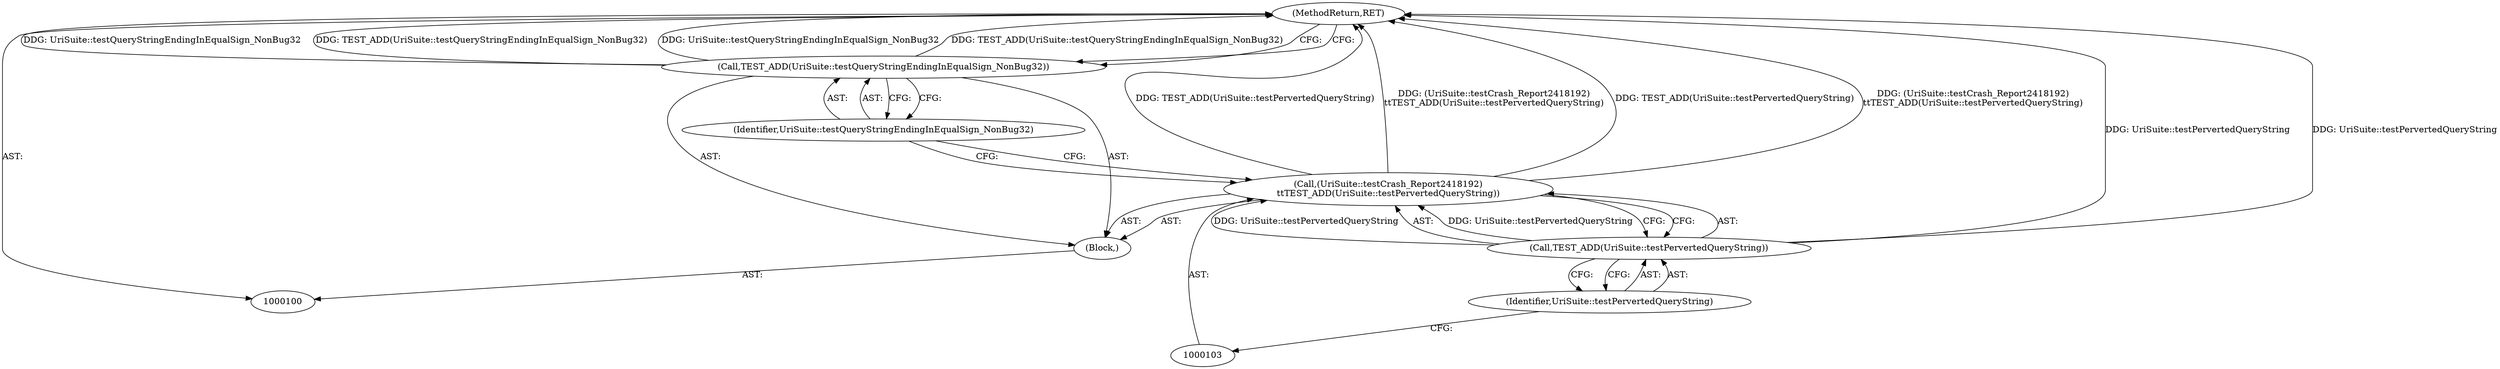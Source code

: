 digraph "0_uriparser_864f5d4c127def386dd5cc926ad96934b297f04e_0" {
"1000108" [label="(MethodReturn,RET)"];
"1000101" [label="(Block,)"];
"1000102" [label="(Call,(UriSuite::testCrash_Report2418192)\n\t\tTEST_ADD(UriSuite::testPervertedQueryString))"];
"1000105" [label="(Identifier,UriSuite::testPervertedQueryString)"];
"1000104" [label="(Call,TEST_ADD(UriSuite::testPervertedQueryString))"];
"1000107" [label="(Identifier,UriSuite::testQueryStringEndingInEqualSign_NonBug32)"];
"1000106" [label="(Call,TEST_ADD(UriSuite::testQueryStringEndingInEqualSign_NonBug32))"];
"1000108" -> "1000100"  [label="AST: "];
"1000108" -> "1000106"  [label="CFG: "];
"1000106" -> "1000108"  [label="DDG: UriSuite::testQueryStringEndingInEqualSign_NonBug32"];
"1000106" -> "1000108"  [label="DDG: TEST_ADD(UriSuite::testQueryStringEndingInEqualSign_NonBug32)"];
"1000102" -> "1000108"  [label="DDG: TEST_ADD(UriSuite::testPervertedQueryString)"];
"1000102" -> "1000108"  [label="DDG: (UriSuite::testCrash_Report2418192)\n\t\tTEST_ADD(UriSuite::testPervertedQueryString)"];
"1000104" -> "1000108"  [label="DDG: UriSuite::testPervertedQueryString"];
"1000101" -> "1000100"  [label="AST: "];
"1000102" -> "1000101"  [label="AST: "];
"1000106" -> "1000101"  [label="AST: "];
"1000102" -> "1000101"  [label="AST: "];
"1000102" -> "1000104"  [label="CFG: "];
"1000103" -> "1000102"  [label="AST: "];
"1000104" -> "1000102"  [label="AST: "];
"1000107" -> "1000102"  [label="CFG: "];
"1000102" -> "1000108"  [label="DDG: TEST_ADD(UriSuite::testPervertedQueryString)"];
"1000102" -> "1000108"  [label="DDG: (UriSuite::testCrash_Report2418192)\n\t\tTEST_ADD(UriSuite::testPervertedQueryString)"];
"1000104" -> "1000102"  [label="DDG: UriSuite::testPervertedQueryString"];
"1000105" -> "1000104"  [label="AST: "];
"1000105" -> "1000103"  [label="CFG: "];
"1000104" -> "1000105"  [label="CFG: "];
"1000104" -> "1000102"  [label="AST: "];
"1000104" -> "1000105"  [label="CFG: "];
"1000105" -> "1000104"  [label="AST: "];
"1000102" -> "1000104"  [label="CFG: "];
"1000104" -> "1000108"  [label="DDG: UriSuite::testPervertedQueryString"];
"1000104" -> "1000102"  [label="DDG: UriSuite::testPervertedQueryString"];
"1000107" -> "1000106"  [label="AST: "];
"1000107" -> "1000102"  [label="CFG: "];
"1000106" -> "1000107"  [label="CFG: "];
"1000106" -> "1000101"  [label="AST: "];
"1000106" -> "1000107"  [label="CFG: "];
"1000107" -> "1000106"  [label="AST: "];
"1000108" -> "1000106"  [label="CFG: "];
"1000106" -> "1000108"  [label="DDG: UriSuite::testQueryStringEndingInEqualSign_NonBug32"];
"1000106" -> "1000108"  [label="DDG: TEST_ADD(UriSuite::testQueryStringEndingInEqualSign_NonBug32)"];
}
